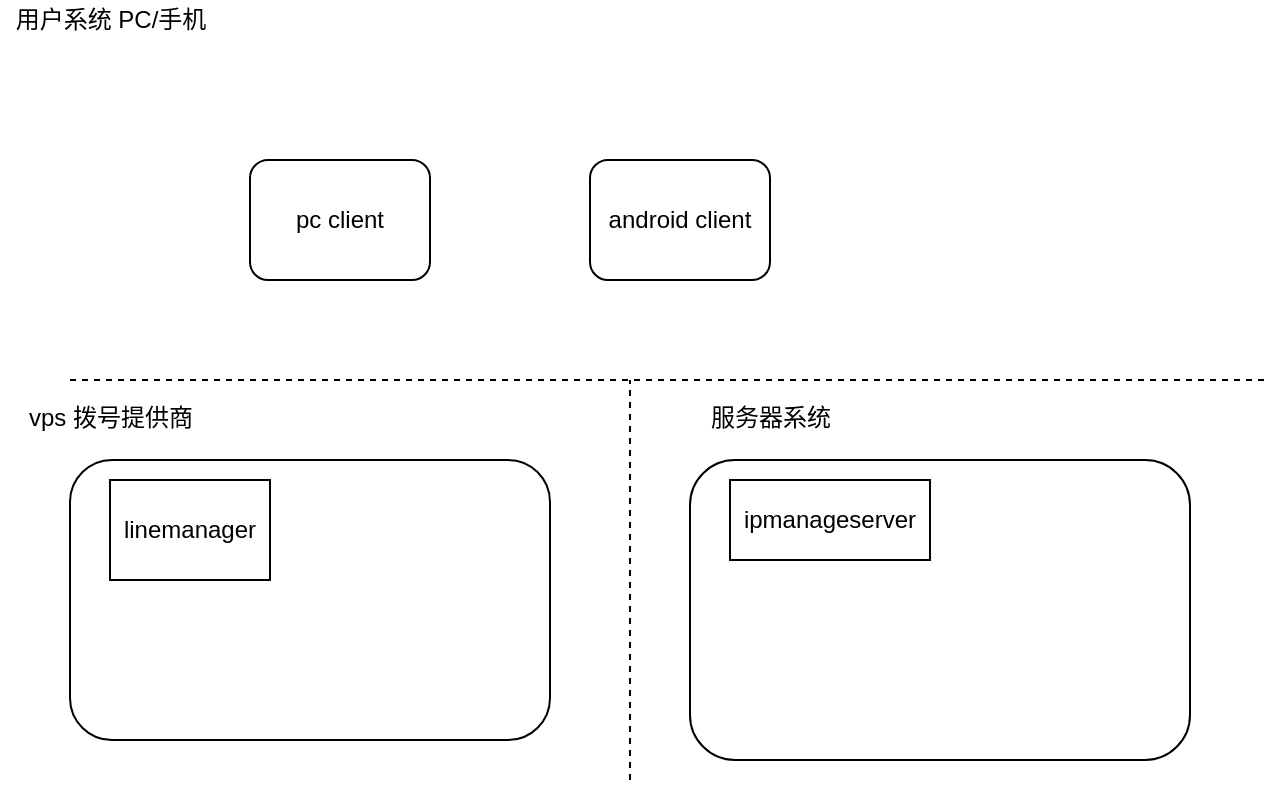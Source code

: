 <mxfile version="14.1.8" type="github">
  <diagram id="C5RBs43oDa-KdzZeNtuy" name="Page-1">
    <mxGraphModel dx="782" dy="437" grid="1" gridSize="10" guides="1" tooltips="1" connect="1" arrows="1" fold="1" page="1" pageScale="1" pageWidth="827" pageHeight="1169" math="0" shadow="0">
      <root>
        <mxCell id="WIyWlLk6GJQsqaUBKTNV-0" />
        <mxCell id="WIyWlLk6GJQsqaUBKTNV-1" parent="WIyWlLk6GJQsqaUBKTNV-0" />
        <mxCell id="yW32VNceBtI0Hx2hVF2F-0" value="" style="endArrow=none;dashed=1;html=1;" parent="WIyWlLk6GJQsqaUBKTNV-1" edge="1">
          <mxGeometry width="50" height="50" relative="1" as="geometry">
            <mxPoint x="80" y="240" as="sourcePoint" />
            <mxPoint x="680" y="240" as="targetPoint" />
          </mxGeometry>
        </mxCell>
        <mxCell id="yW32VNceBtI0Hx2hVF2F-1" value="" style="endArrow=none;dashed=1;html=1;" parent="WIyWlLk6GJQsqaUBKTNV-1" edge="1">
          <mxGeometry width="50" height="50" relative="1" as="geometry">
            <mxPoint x="360" y="440" as="sourcePoint" />
            <mxPoint x="360" y="240" as="targetPoint" />
          </mxGeometry>
        </mxCell>
        <mxCell id="Q3LJtCc493PCUrogbMlm-0" value="pc client" style="rounded=1;whiteSpace=wrap;html=1;" vertex="1" parent="WIyWlLk6GJQsqaUBKTNV-1">
          <mxGeometry x="170" y="130" width="90" height="60" as="geometry" />
        </mxCell>
        <mxCell id="Q3LJtCc493PCUrogbMlm-1" value="android client" style="rounded=1;whiteSpace=wrap;html=1;" vertex="1" parent="WIyWlLk6GJQsqaUBKTNV-1">
          <mxGeometry x="340" y="130" width="90" height="60" as="geometry" />
        </mxCell>
        <mxCell id="Q3LJtCc493PCUrogbMlm-2" value="" style="rounded=1;whiteSpace=wrap;html=1;" vertex="1" parent="WIyWlLk6GJQsqaUBKTNV-1">
          <mxGeometry x="80" y="280" width="240" height="140" as="geometry" />
        </mxCell>
        <mxCell id="Q3LJtCc493PCUrogbMlm-3" value="" style="rounded=1;whiteSpace=wrap;html=1;" vertex="1" parent="WIyWlLk6GJQsqaUBKTNV-1">
          <mxGeometry x="390" y="280" width="250" height="150" as="geometry" />
        </mxCell>
        <mxCell id="Q3LJtCc493PCUrogbMlm-4" value="用户系统 PC/手机" style="text;html=1;resizable=0;autosize=1;align=center;verticalAlign=middle;points=[];fillColor=none;strokeColor=none;rounded=0;" vertex="1" parent="WIyWlLk6GJQsqaUBKTNV-1">
          <mxGeometry x="45" y="50" width="110" height="20" as="geometry" />
        </mxCell>
        <mxCell id="Q3LJtCc493PCUrogbMlm-5" value="vps 拨号提供商" style="text;html=1;resizable=0;autosize=1;align=center;verticalAlign=middle;points=[];fillColor=none;strokeColor=none;rounded=0;" vertex="1" parent="WIyWlLk6GJQsqaUBKTNV-1">
          <mxGeometry x="50" y="249" width="100" height="20" as="geometry" />
        </mxCell>
        <mxCell id="Q3LJtCc493PCUrogbMlm-6" value="服务器系统" style="text;html=1;resizable=0;autosize=1;align=center;verticalAlign=middle;points=[];fillColor=none;strokeColor=none;rounded=0;" vertex="1" parent="WIyWlLk6GJQsqaUBKTNV-1">
          <mxGeometry x="390" y="249" width="80" height="20" as="geometry" />
        </mxCell>
        <mxCell id="Q3LJtCc493PCUrogbMlm-7" value="linemanager" style="rounded=0;whiteSpace=wrap;html=1;" vertex="1" parent="WIyWlLk6GJQsqaUBKTNV-1">
          <mxGeometry x="100" y="290" width="80" height="50" as="geometry" />
        </mxCell>
        <mxCell id="Q3LJtCc493PCUrogbMlm-8" value="ipmanageserver" style="rounded=0;whiteSpace=wrap;html=1;" vertex="1" parent="WIyWlLk6GJQsqaUBKTNV-1">
          <mxGeometry x="410" y="290" width="100" height="40" as="geometry" />
        </mxCell>
      </root>
    </mxGraphModel>
  </diagram>
</mxfile>
